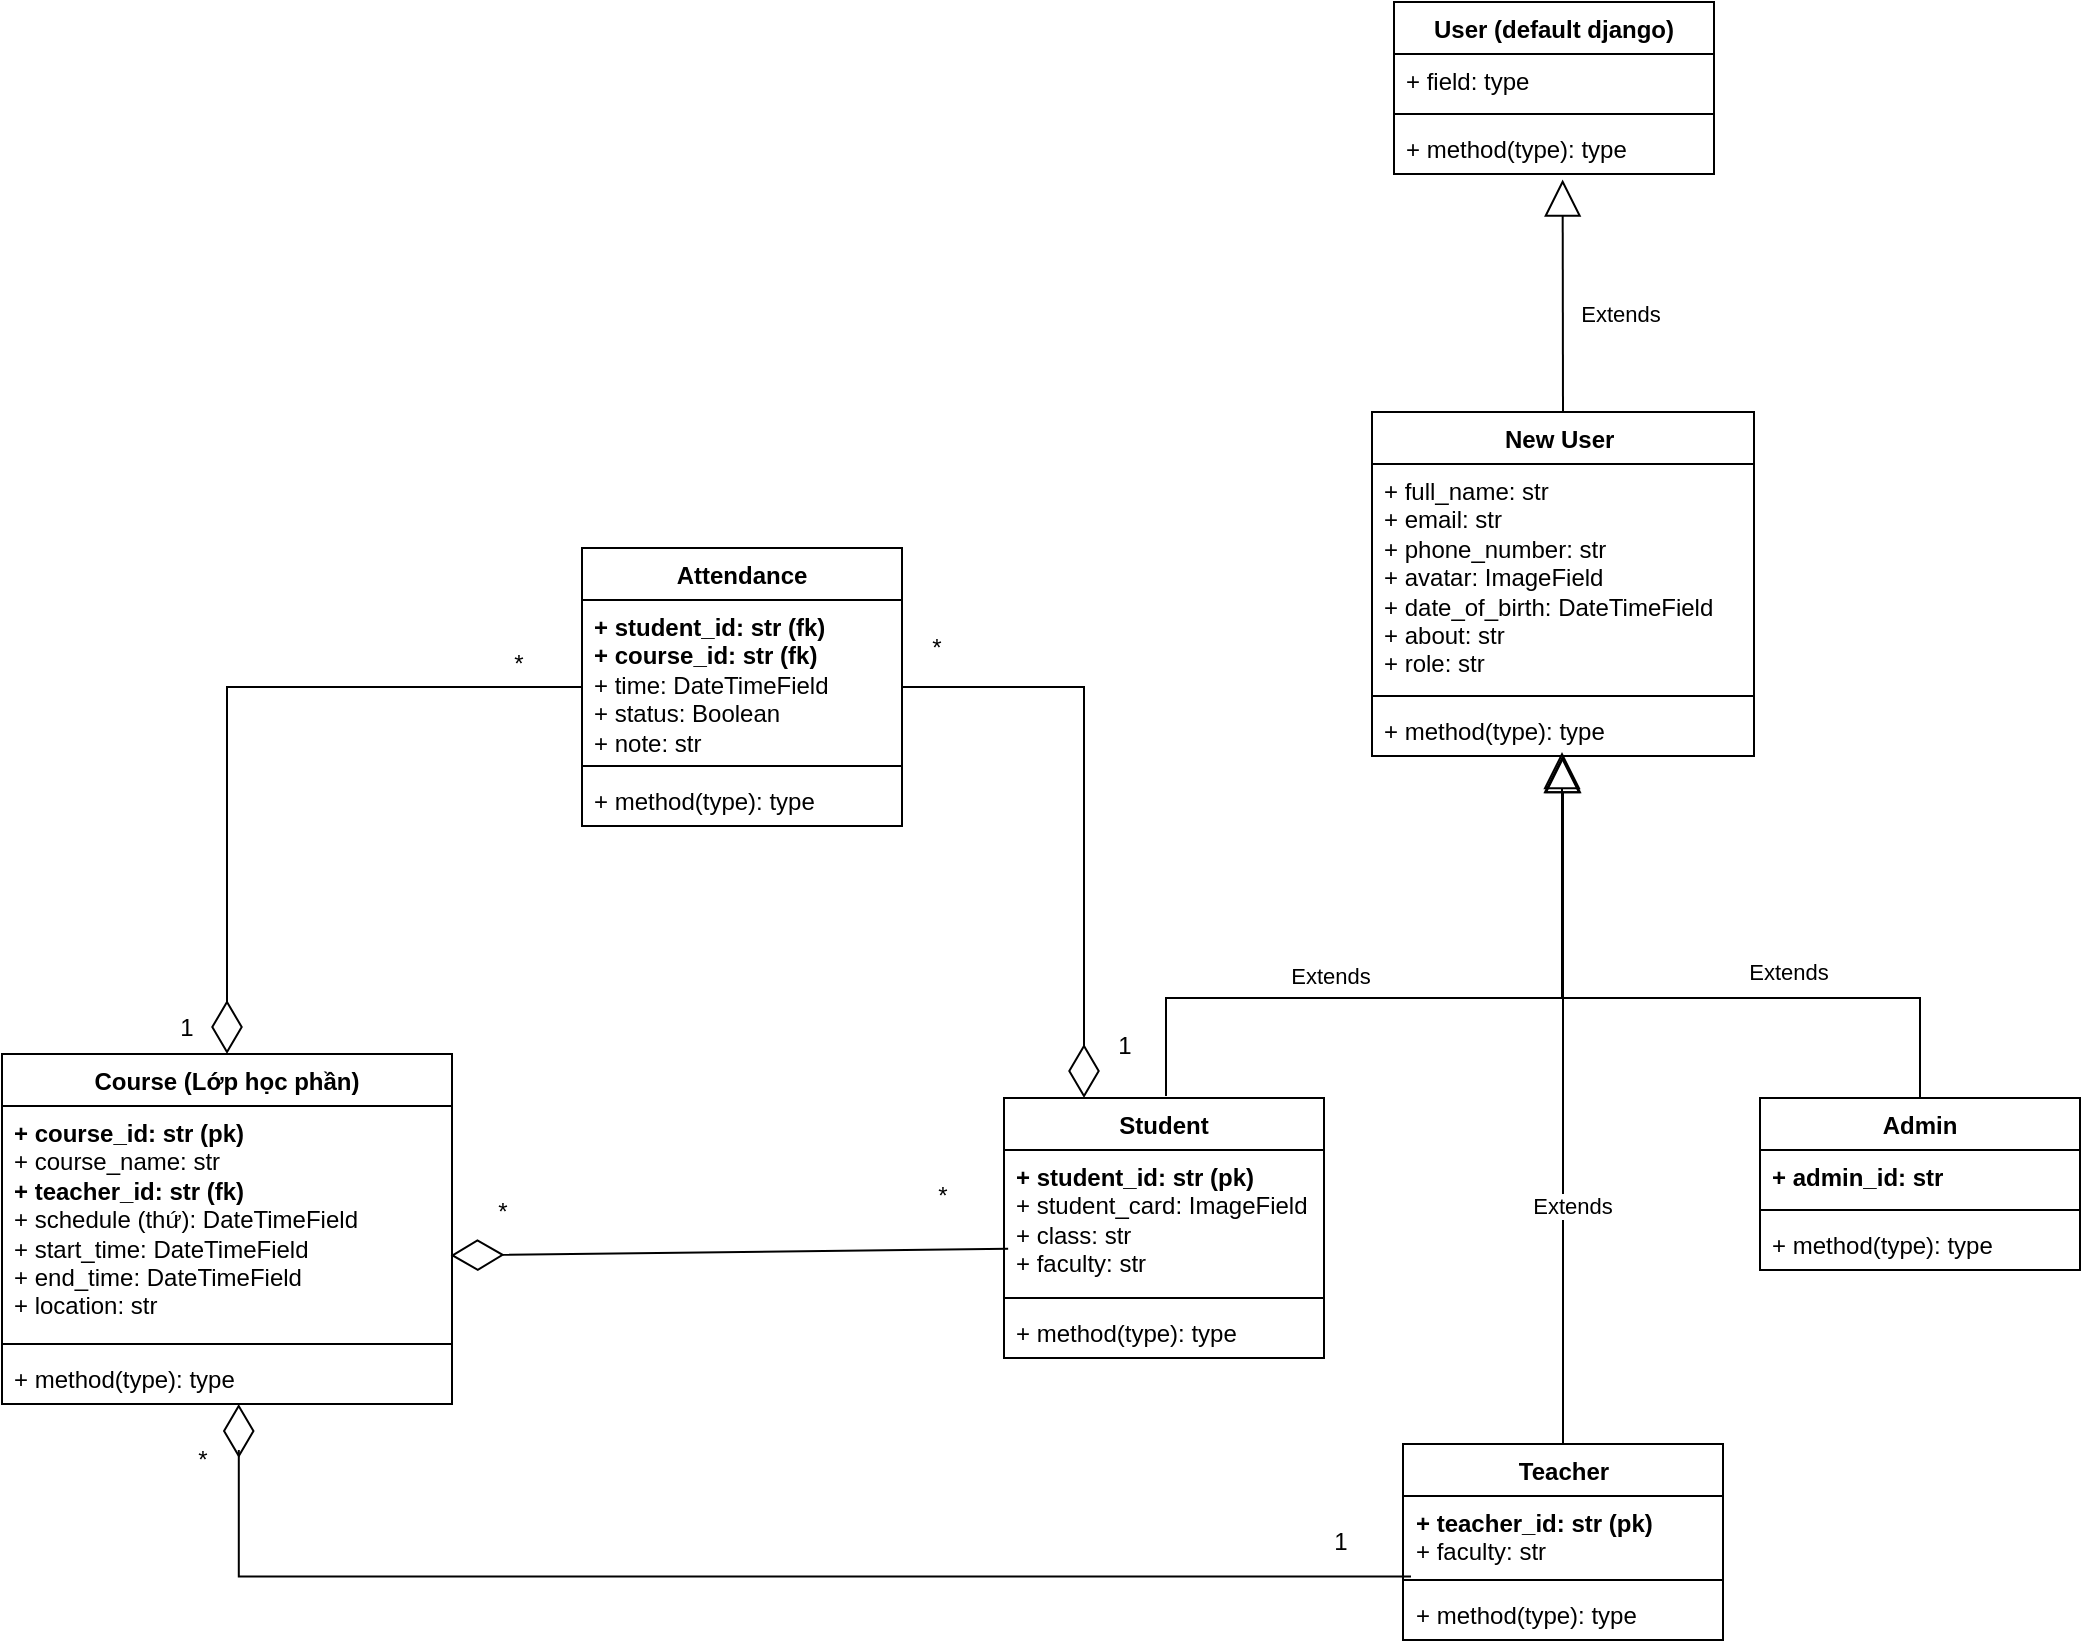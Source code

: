 <mxfile version="21.7.4" type="google">
  <diagram id="C5RBs43oDa-KdzZeNtuy" name="Page-1">
    <mxGraphModel grid="0" page="1" gridSize="10" guides="1" tooltips="1" connect="1" arrows="1" fold="1" pageScale="1" pageWidth="827" pageHeight="1169" math="0" shadow="0">
      <root>
        <mxCell id="WIyWlLk6GJQsqaUBKTNV-0" />
        <mxCell id="WIyWlLk6GJQsqaUBKTNV-1" parent="WIyWlLk6GJQsqaUBKTNV-0" />
        <mxCell id="wEvNwffOmbr4-vFDgeuq-32" value="User (default django)" style="swimlane;fontStyle=1;align=center;verticalAlign=top;childLayout=stackLayout;horizontal=1;startSize=26;horizontalStack=0;resizeParent=1;resizeParentMax=0;resizeLast=0;collapsible=1;marginBottom=0;whiteSpace=wrap;html=1;" vertex="1" parent="WIyWlLk6GJQsqaUBKTNV-1">
          <mxGeometry x="-312" y="170" width="160" height="86" as="geometry" />
        </mxCell>
        <mxCell id="wEvNwffOmbr4-vFDgeuq-33" value="+ field: type" style="text;strokeColor=none;fillColor=none;align=left;verticalAlign=top;spacingLeft=4;spacingRight=4;overflow=hidden;rotatable=0;points=[[0,0.5],[1,0.5]];portConstraint=eastwest;whiteSpace=wrap;html=1;" vertex="1" parent="wEvNwffOmbr4-vFDgeuq-32">
          <mxGeometry y="26" width="160" height="26" as="geometry" />
        </mxCell>
        <mxCell id="wEvNwffOmbr4-vFDgeuq-34" value="" style="line;strokeWidth=1;fillColor=none;align=left;verticalAlign=middle;spacingTop=-1;spacingLeft=3;spacingRight=3;rotatable=0;labelPosition=right;points=[];portConstraint=eastwest;strokeColor=inherit;" vertex="1" parent="wEvNwffOmbr4-vFDgeuq-32">
          <mxGeometry y="52" width="160" height="8" as="geometry" />
        </mxCell>
        <mxCell id="wEvNwffOmbr4-vFDgeuq-35" value="+ method(type): type" style="text;strokeColor=none;fillColor=none;align=left;verticalAlign=top;spacingLeft=4;spacingRight=4;overflow=hidden;rotatable=0;points=[[0,0.5],[1,0.5]];portConstraint=eastwest;whiteSpace=wrap;html=1;" vertex="1" parent="wEvNwffOmbr4-vFDgeuq-32">
          <mxGeometry y="60" width="160" height="26" as="geometry" />
        </mxCell>
        <mxCell id="wEvNwffOmbr4-vFDgeuq-44" value="New User&amp;nbsp;" style="swimlane;fontStyle=1;align=center;verticalAlign=top;childLayout=stackLayout;horizontal=1;startSize=26;horizontalStack=0;resizeParent=1;resizeParentMax=0;resizeLast=0;collapsible=1;marginBottom=0;whiteSpace=wrap;html=1;" vertex="1" parent="WIyWlLk6GJQsqaUBKTNV-1">
          <mxGeometry x="-323" y="375" width="191" height="172" as="geometry" />
        </mxCell>
        <mxCell id="wEvNwffOmbr4-vFDgeuq-45" value="+ full_name: str&lt;br&gt;+ email: str&lt;br&gt;+ phone_number: str&lt;br&gt;+ avatar: ImageField&lt;br&gt;+&amp;nbsp;date_of_birth: DateTimeField&lt;br&gt;+ about: str&lt;br&gt;+ role: str" style="text;strokeColor=none;fillColor=none;align=left;verticalAlign=top;spacingLeft=4;spacingRight=4;overflow=hidden;rotatable=0;points=[[0,0.5],[1,0.5]];portConstraint=eastwest;whiteSpace=wrap;html=1;" vertex="1" parent="wEvNwffOmbr4-vFDgeuq-44">
          <mxGeometry y="26" width="191" height="112" as="geometry" />
        </mxCell>
        <mxCell id="wEvNwffOmbr4-vFDgeuq-46" value="" style="line;strokeWidth=1;fillColor=none;align=left;verticalAlign=middle;spacingTop=-1;spacingLeft=3;spacingRight=3;rotatable=0;labelPosition=right;points=[];portConstraint=eastwest;strokeColor=inherit;" vertex="1" parent="wEvNwffOmbr4-vFDgeuq-44">
          <mxGeometry y="138" width="191" height="8" as="geometry" />
        </mxCell>
        <mxCell id="wEvNwffOmbr4-vFDgeuq-47" value="+ method(type): type" style="text;strokeColor=none;fillColor=none;align=left;verticalAlign=top;spacingLeft=4;spacingRight=4;overflow=hidden;rotatable=0;points=[[0,0.5],[1,0.5]];portConstraint=eastwest;whiteSpace=wrap;html=1;" vertex="1" parent="wEvNwffOmbr4-vFDgeuq-44">
          <mxGeometry y="146" width="191" height="26" as="geometry" />
        </mxCell>
        <mxCell id="wEvNwffOmbr4-vFDgeuq-48" value="Student" style="swimlane;fontStyle=1;align=center;verticalAlign=top;childLayout=stackLayout;horizontal=1;startSize=26;horizontalStack=0;resizeParent=1;resizeParentMax=0;resizeLast=0;collapsible=1;marginBottom=0;whiteSpace=wrap;html=1;" vertex="1" parent="WIyWlLk6GJQsqaUBKTNV-1">
          <mxGeometry x="-507" y="718" width="160" height="130" as="geometry" />
        </mxCell>
        <mxCell id="wEvNwffOmbr4-vFDgeuq-49" value="&lt;b&gt;+ student_id: str (pk)&lt;br&gt;&lt;/b&gt;+ student_card: ImageField&lt;br&gt;+ class: str&lt;br&gt;+ faculty: str" style="text;strokeColor=none;fillColor=none;align=left;verticalAlign=top;spacingLeft=4;spacingRight=4;overflow=hidden;rotatable=0;points=[[0,0.5],[1,0.5]];portConstraint=eastwest;whiteSpace=wrap;html=1;" vertex="1" parent="wEvNwffOmbr4-vFDgeuq-48">
          <mxGeometry y="26" width="160" height="70" as="geometry" />
        </mxCell>
        <mxCell id="wEvNwffOmbr4-vFDgeuq-50" value="" style="line;strokeWidth=1;fillColor=none;align=left;verticalAlign=middle;spacingTop=-1;spacingLeft=3;spacingRight=3;rotatable=0;labelPosition=right;points=[];portConstraint=eastwest;strokeColor=inherit;" vertex="1" parent="wEvNwffOmbr4-vFDgeuq-48">
          <mxGeometry y="96" width="160" height="8" as="geometry" />
        </mxCell>
        <mxCell id="wEvNwffOmbr4-vFDgeuq-51" value="+ method(type): type" style="text;strokeColor=none;fillColor=none;align=left;verticalAlign=top;spacingLeft=4;spacingRight=4;overflow=hidden;rotatable=0;points=[[0,0.5],[1,0.5]];portConstraint=eastwest;whiteSpace=wrap;html=1;" vertex="1" parent="wEvNwffOmbr4-vFDgeuq-48">
          <mxGeometry y="104" width="160" height="26" as="geometry" />
        </mxCell>
        <mxCell id="wEvNwffOmbr4-vFDgeuq-52" value="Teacher" style="swimlane;fontStyle=1;align=center;verticalAlign=top;childLayout=stackLayout;horizontal=1;startSize=26;horizontalStack=0;resizeParent=1;resizeParentMax=0;resizeLast=0;collapsible=1;marginBottom=0;whiteSpace=wrap;html=1;" vertex="1" parent="WIyWlLk6GJQsqaUBKTNV-1">
          <mxGeometry x="-307.5" y="891" width="160" height="98" as="geometry" />
        </mxCell>
        <mxCell id="wEvNwffOmbr4-vFDgeuq-53" value="&lt;b&gt;+ teacher_id: str (pk)&lt;br&gt;&lt;/b&gt;+ faculty: str" style="text;strokeColor=none;fillColor=none;align=left;verticalAlign=top;spacingLeft=4;spacingRight=4;overflow=hidden;rotatable=0;points=[[0,0.5],[1,0.5]];portConstraint=eastwest;whiteSpace=wrap;html=1;" vertex="1" parent="wEvNwffOmbr4-vFDgeuq-52">
          <mxGeometry y="26" width="160" height="38" as="geometry" />
        </mxCell>
        <mxCell id="wEvNwffOmbr4-vFDgeuq-54" value="" style="line;strokeWidth=1;fillColor=none;align=left;verticalAlign=middle;spacingTop=-1;spacingLeft=3;spacingRight=3;rotatable=0;labelPosition=right;points=[];portConstraint=eastwest;strokeColor=inherit;" vertex="1" parent="wEvNwffOmbr4-vFDgeuq-52">
          <mxGeometry y="64" width="160" height="8" as="geometry" />
        </mxCell>
        <mxCell id="wEvNwffOmbr4-vFDgeuq-55" value="+ method(type): type" style="text;strokeColor=none;fillColor=none;align=left;verticalAlign=top;spacingLeft=4;spacingRight=4;overflow=hidden;rotatable=0;points=[[0,0.5],[1,0.5]];portConstraint=eastwest;whiteSpace=wrap;html=1;" vertex="1" parent="wEvNwffOmbr4-vFDgeuq-52">
          <mxGeometry y="72" width="160" height="26" as="geometry" />
        </mxCell>
        <mxCell id="wEvNwffOmbr4-vFDgeuq-56" value="Admin" style="swimlane;fontStyle=1;align=center;verticalAlign=top;childLayout=stackLayout;horizontal=1;startSize=26;horizontalStack=0;resizeParent=1;resizeParentMax=0;resizeLast=0;collapsible=1;marginBottom=0;whiteSpace=wrap;html=1;" vertex="1" parent="WIyWlLk6GJQsqaUBKTNV-1">
          <mxGeometry x="-129" y="718" width="160" height="86" as="geometry" />
        </mxCell>
        <mxCell id="wEvNwffOmbr4-vFDgeuq-57" value="&lt;b&gt;+ admin_id: str&amp;nbsp;&lt;/b&gt;" style="text;strokeColor=none;fillColor=none;align=left;verticalAlign=top;spacingLeft=4;spacingRight=4;overflow=hidden;rotatable=0;points=[[0,0.5],[1,0.5]];portConstraint=eastwest;whiteSpace=wrap;html=1;" vertex="1" parent="wEvNwffOmbr4-vFDgeuq-56">
          <mxGeometry y="26" width="160" height="26" as="geometry" />
        </mxCell>
        <mxCell id="wEvNwffOmbr4-vFDgeuq-58" value="" style="line;strokeWidth=1;fillColor=none;align=left;verticalAlign=middle;spacingTop=-1;spacingLeft=3;spacingRight=3;rotatable=0;labelPosition=right;points=[];portConstraint=eastwest;strokeColor=inherit;" vertex="1" parent="wEvNwffOmbr4-vFDgeuq-56">
          <mxGeometry y="52" width="160" height="8" as="geometry" />
        </mxCell>
        <mxCell id="wEvNwffOmbr4-vFDgeuq-59" value="+ method(type): type" style="text;strokeColor=none;fillColor=none;align=left;verticalAlign=top;spacingLeft=4;spacingRight=4;overflow=hidden;rotatable=0;points=[[0,0.5],[1,0.5]];portConstraint=eastwest;whiteSpace=wrap;html=1;" vertex="1" parent="wEvNwffOmbr4-vFDgeuq-56">
          <mxGeometry y="60" width="160" height="26" as="geometry" />
        </mxCell>
        <mxCell id="wEvNwffOmbr4-vFDgeuq-60" value="Course (Lớp học phần)" style="swimlane;fontStyle=1;align=center;verticalAlign=top;childLayout=stackLayout;horizontal=1;startSize=26;horizontalStack=0;resizeParent=1;resizeParentMax=0;resizeLast=0;collapsible=1;marginBottom=0;whiteSpace=wrap;html=1;" vertex="1" parent="WIyWlLk6GJQsqaUBKTNV-1">
          <mxGeometry x="-1008" y="696" width="225" height="175" as="geometry" />
        </mxCell>
        <mxCell id="wEvNwffOmbr4-vFDgeuq-61" value="&lt;b&gt;+ course_id: str&lt;/b&gt;&amp;nbsp;&lt;b&gt;(pk)&lt;/b&gt;&lt;br&gt;+ course_name: str&lt;br&gt;&lt;b&gt;+ teacher_id: str (fk)&lt;/b&gt;&lt;br&gt;+ schedule (thứ): DateTimeField&lt;br&gt;+ start_time: DateTimeField&lt;br&gt;+ end_time: DateTimeField&lt;br&gt;+ location: str" style="text;strokeColor=none;fillColor=none;align=left;verticalAlign=top;spacingLeft=4;spacingRight=4;overflow=hidden;rotatable=0;points=[[0,0.5],[1,0.5]];portConstraint=eastwest;whiteSpace=wrap;html=1;" vertex="1" parent="wEvNwffOmbr4-vFDgeuq-60">
          <mxGeometry y="26" width="225" height="115" as="geometry" />
        </mxCell>
        <mxCell id="wEvNwffOmbr4-vFDgeuq-62" value="" style="line;strokeWidth=1;fillColor=none;align=left;verticalAlign=middle;spacingTop=-1;spacingLeft=3;spacingRight=3;rotatable=0;labelPosition=right;points=[];portConstraint=eastwest;strokeColor=inherit;" vertex="1" parent="wEvNwffOmbr4-vFDgeuq-60">
          <mxGeometry y="141" width="225" height="8" as="geometry" />
        </mxCell>
        <mxCell id="wEvNwffOmbr4-vFDgeuq-63" value="+ method(type): type" style="text;strokeColor=none;fillColor=none;align=left;verticalAlign=top;spacingLeft=4;spacingRight=4;overflow=hidden;rotatable=0;points=[[0,0.5],[1,0.5]];portConstraint=eastwest;whiteSpace=wrap;html=1;" vertex="1" parent="wEvNwffOmbr4-vFDgeuq-60">
          <mxGeometry y="149" width="225" height="26" as="geometry" />
        </mxCell>
        <mxCell id="wEvNwffOmbr4-vFDgeuq-68" value="Attendance" style="swimlane;fontStyle=1;align=center;verticalAlign=top;childLayout=stackLayout;horizontal=1;startSize=26;horizontalStack=0;resizeParent=1;resizeParentMax=0;resizeLast=0;collapsible=1;marginBottom=0;whiteSpace=wrap;html=1;" vertex="1" parent="WIyWlLk6GJQsqaUBKTNV-1">
          <mxGeometry x="-718" y="443" width="160" height="139" as="geometry" />
        </mxCell>
        <mxCell id="wEvNwffOmbr4-vFDgeuq-69" value="&lt;b&gt;+ student_id: str (fk)&lt;/b&gt;&lt;br&gt;&lt;b&gt;+ course_id: str (fk)&lt;/b&gt;&lt;br&gt;+ time: DateTimeField&lt;br&gt;+ status: Boolean&lt;br&gt;+ note: str" style="text;strokeColor=none;fillColor=none;align=left;verticalAlign=top;spacingLeft=4;spacingRight=4;overflow=hidden;rotatable=0;points=[[0,0.5],[1,0.5]];portConstraint=eastwest;whiteSpace=wrap;html=1;" vertex="1" parent="wEvNwffOmbr4-vFDgeuq-68">
          <mxGeometry y="26" width="160" height="79" as="geometry" />
        </mxCell>
        <mxCell id="wEvNwffOmbr4-vFDgeuq-70" value="" style="line;strokeWidth=1;fillColor=none;align=left;verticalAlign=middle;spacingTop=-1;spacingLeft=3;spacingRight=3;rotatable=0;labelPosition=right;points=[];portConstraint=eastwest;strokeColor=inherit;" vertex="1" parent="wEvNwffOmbr4-vFDgeuq-68">
          <mxGeometry y="105" width="160" height="8" as="geometry" />
        </mxCell>
        <mxCell id="wEvNwffOmbr4-vFDgeuq-71" value="+ method(type): type" style="text;strokeColor=none;fillColor=none;align=left;verticalAlign=top;spacingLeft=4;spacingRight=4;overflow=hidden;rotatable=0;points=[[0,0.5],[1,0.5]];portConstraint=eastwest;whiteSpace=wrap;html=1;" vertex="1" parent="wEvNwffOmbr4-vFDgeuq-68">
          <mxGeometry y="113" width="160" height="26" as="geometry" />
        </mxCell>
        <mxCell id="wEvNwffOmbr4-vFDgeuq-72" value="Extends" style="endArrow=block;endSize=16;endFill=0;html=1;rounded=0;edgeStyle=orthogonalEdgeStyle;" edge="1" parent="WIyWlLk6GJQsqaUBKTNV-1" target="wEvNwffOmbr4-vFDgeuq-44">
          <mxGeometry x="-0.29" y="11" width="160" relative="1" as="geometry">
            <mxPoint x="-426" y="717" as="sourcePoint" />
            <mxPoint x="-148" y="576" as="targetPoint" />
            <Array as="points">
              <mxPoint x="-426" y="668" />
              <mxPoint x="-228" y="668" />
            </Array>
            <mxPoint as="offset" />
          </mxGeometry>
        </mxCell>
        <mxCell id="wEvNwffOmbr4-vFDgeuq-73" value="Extends" style="endArrow=block;endSize=16;endFill=0;html=1;rounded=0;edgeStyle=orthogonalEdgeStyle;" edge="1" parent="WIyWlLk6GJQsqaUBKTNV-1" source="wEvNwffOmbr4-vFDgeuq-56">
          <mxGeometry x="-0.341" y="-13" width="160" relative="1" as="geometry">
            <mxPoint x="-49" y="715" as="sourcePoint" />
            <mxPoint x="-228" y="545" as="targetPoint" />
            <Array as="points">
              <mxPoint x="-49" y="668" />
              <mxPoint x="-228" y="668" />
            </Array>
            <mxPoint as="offset" />
          </mxGeometry>
        </mxCell>
        <mxCell id="wEvNwffOmbr4-vFDgeuq-74" value="Extends" style="endArrow=block;endSize=16;endFill=0;html=1;rounded=0;exitX=0.5;exitY=0;exitDx=0;exitDy=0;" edge="1" parent="WIyWlLk6GJQsqaUBKTNV-1" source="wEvNwffOmbr4-vFDgeuq-52" target="wEvNwffOmbr4-vFDgeuq-44">
          <mxGeometry x="-0.308" y="-5" width="160" relative="1" as="geometry">
            <mxPoint x="-236" y="715" as="sourcePoint" />
            <mxPoint x="-225" y="620" as="targetPoint" />
            <mxPoint x="-1" as="offset" />
          </mxGeometry>
        </mxCell>
        <mxCell id="wEvNwffOmbr4-vFDgeuq-80" value="Extends" style="endArrow=block;endSize=16;endFill=0;html=1;rounded=0;entryX=0.527;entryY=1.107;entryDx=0;entryDy=0;entryPerimeter=0;exitX=0.5;exitY=0;exitDx=0;exitDy=0;" edge="1" parent="WIyWlLk6GJQsqaUBKTNV-1" source="wEvNwffOmbr4-vFDgeuq-44" target="wEvNwffOmbr4-vFDgeuq-35">
          <mxGeometry x="-0.158" y="-29" width="160" relative="1" as="geometry">
            <mxPoint x="-294" y="552" as="sourcePoint" />
            <mxPoint x="-479" y="384" as="targetPoint" />
            <mxPoint as="offset" />
          </mxGeometry>
        </mxCell>
        <mxCell id="wEvNwffOmbr4-vFDgeuq-81" value="" style="endArrow=diamondThin;endFill=0;endSize=24;html=1;rounded=0;exitX=0.013;exitY=0.705;exitDx=0;exitDy=0;exitPerimeter=0;entryX=0.997;entryY=0.65;entryDx=0;entryDy=0;entryPerimeter=0;" edge="1" parent="WIyWlLk6GJQsqaUBKTNV-1" source="wEvNwffOmbr4-vFDgeuq-49" target="wEvNwffOmbr4-vFDgeuq-61">
          <mxGeometry width="160" relative="1" as="geometry">
            <mxPoint x="-706" y="847" as="sourcePoint" />
            <mxPoint x="-605" y="847" as="targetPoint" />
          </mxGeometry>
        </mxCell>
        <mxCell id="wEvNwffOmbr4-vFDgeuq-86" value="&lt;span style=&quot;font-weight: 400;&quot;&gt;*&lt;/span&gt;" style="text;align=center;fontStyle=1;verticalAlign=middle;spacingLeft=3;spacingRight=3;strokeColor=none;rotatable=0;points=[[0,0.5],[1,0.5]];portConstraint=eastwest;html=1;" vertex="1" parent="WIyWlLk6GJQsqaUBKTNV-1">
          <mxGeometry x="-798" y="762" width="80" height="26" as="geometry" />
        </mxCell>
        <mxCell id="wEvNwffOmbr4-vFDgeuq-87" value="&lt;span style=&quot;font-weight: 400;&quot;&gt;*&lt;/span&gt;" style="text;align=center;fontStyle=1;verticalAlign=middle;spacingLeft=3;spacingRight=3;strokeColor=none;rotatable=0;points=[[0,0.5],[1,0.5]];portConstraint=eastwest;html=1;" vertex="1" parent="WIyWlLk6GJQsqaUBKTNV-1">
          <mxGeometry x="-578" y="754" width="80" height="26" as="geometry" />
        </mxCell>
        <mxCell id="wEvNwffOmbr4-vFDgeuq-88" value="" style="endArrow=diamondThin;endFill=0;endSize=24;html=1;rounded=0;exitX=0.025;exitY=1.059;exitDx=0;exitDy=0;exitPerimeter=0;entryX=0.526;entryY=1;entryDx=0;entryDy=0;entryPerimeter=0;edgeStyle=orthogonalEdgeStyle;" edge="1" parent="WIyWlLk6GJQsqaUBKTNV-1" source="wEvNwffOmbr4-vFDgeuq-53" target="wEvNwffOmbr4-vFDgeuq-63">
          <mxGeometry width="160" relative="1" as="geometry">
            <mxPoint x="-328" y="949" as="sourcePoint" />
            <mxPoint x="-612" y="955" as="targetPoint" />
          </mxGeometry>
        </mxCell>
        <mxCell id="wEvNwffOmbr4-vFDgeuq-89" value="&lt;span style=&quot;font-weight: 400;&quot;&gt;*&lt;/span&gt;" style="text;align=center;fontStyle=1;verticalAlign=middle;spacingLeft=3;spacingRight=3;strokeColor=none;rotatable=0;points=[[0,0.5],[1,0.5]];portConstraint=eastwest;html=1;" vertex="1" parent="WIyWlLk6GJQsqaUBKTNV-1">
          <mxGeometry x="-948" y="886" width="80" height="26" as="geometry" />
        </mxCell>
        <mxCell id="wEvNwffOmbr4-vFDgeuq-90" value="&lt;span style=&quot;font-weight: 400;&quot;&gt;1&lt;/span&gt;" style="text;align=center;fontStyle=1;verticalAlign=middle;spacingLeft=3;spacingRight=3;strokeColor=none;rotatable=0;points=[[0,0.5],[1,0.5]];portConstraint=eastwest;html=1;" vertex="1" parent="WIyWlLk6GJQsqaUBKTNV-1">
          <mxGeometry x="-379" y="927" width="80" height="26" as="geometry" />
        </mxCell>
        <mxCell id="wEvNwffOmbr4-vFDgeuq-96" value="&lt;span style=&quot;font-weight: 400;&quot;&gt;*&lt;/span&gt;" style="text;align=center;fontStyle=1;verticalAlign=middle;spacingLeft=3;spacingRight=3;strokeColor=none;rotatable=0;points=[[0,0.5],[1,0.5]];portConstraint=eastwest;html=1;" vertex="1" parent="WIyWlLk6GJQsqaUBKTNV-1">
          <mxGeometry x="-581" y="480" width="80" height="26" as="geometry" />
        </mxCell>
        <mxCell id="wEvNwffOmbr4-vFDgeuq-98" value="" style="endArrow=diamondThin;endFill=0;endSize=24;html=1;rounded=0;entryX=0.25;entryY=0;entryDx=0;entryDy=0;edgeStyle=orthogonalEdgeStyle;" edge="1" parent="WIyWlLk6GJQsqaUBKTNV-1" source="wEvNwffOmbr4-vFDgeuq-68" target="wEvNwffOmbr4-vFDgeuq-48">
          <mxGeometry width="160" relative="1" as="geometry">
            <mxPoint x="-459" y="434" as="sourcePoint" />
            <mxPoint x="-455" y="679" as="targetPoint" />
          </mxGeometry>
        </mxCell>
        <mxCell id="wEvNwffOmbr4-vFDgeuq-99" value="" style="endArrow=diamondThin;endFill=0;endSize=24;html=1;rounded=0;edgeStyle=orthogonalEdgeStyle;" edge="1" parent="WIyWlLk6GJQsqaUBKTNV-1" source="wEvNwffOmbr4-vFDgeuq-68" target="wEvNwffOmbr4-vFDgeuq-60">
          <mxGeometry width="160" relative="1" as="geometry">
            <mxPoint x="-796" y="477" as="sourcePoint" />
            <mxPoint x="-740" y="687" as="targetPoint" />
          </mxGeometry>
        </mxCell>
        <mxCell id="wEvNwffOmbr4-vFDgeuq-100" value="&lt;span style=&quot;font-weight: 400;&quot;&gt;1&lt;/span&gt;" style="text;align=center;fontStyle=1;verticalAlign=middle;spacingLeft=3;spacingRight=3;strokeColor=none;rotatable=0;points=[[0,0.5],[1,0.5]];portConstraint=eastwest;html=1;" vertex="1" parent="WIyWlLk6GJQsqaUBKTNV-1">
          <mxGeometry x="-487" y="679" width="80" height="26" as="geometry" />
        </mxCell>
        <mxCell id="wEvNwffOmbr4-vFDgeuq-101" value="&lt;span style=&quot;font-weight: 400;&quot;&gt;*&lt;/span&gt;" style="text;align=center;fontStyle=1;verticalAlign=middle;spacingLeft=3;spacingRight=3;strokeColor=none;rotatable=0;points=[[0,0.5],[1,0.5]];portConstraint=eastwest;html=1;" vertex="1" parent="WIyWlLk6GJQsqaUBKTNV-1">
          <mxGeometry x="-790" y="488" width="80" height="26" as="geometry" />
        </mxCell>
        <mxCell id="wEvNwffOmbr4-vFDgeuq-102" value="&lt;span style=&quot;font-weight: 400;&quot;&gt;1&lt;/span&gt;" style="text;align=center;fontStyle=1;verticalAlign=middle;spacingLeft=3;spacingRight=3;strokeColor=none;rotatable=0;points=[[0,0.5],[1,0.5]];portConstraint=eastwest;html=1;" vertex="1" parent="WIyWlLk6GJQsqaUBKTNV-1">
          <mxGeometry x="-956" y="670" width="80" height="26" as="geometry" />
        </mxCell>
      </root>
    </mxGraphModel>
  </diagram>
</mxfile>
